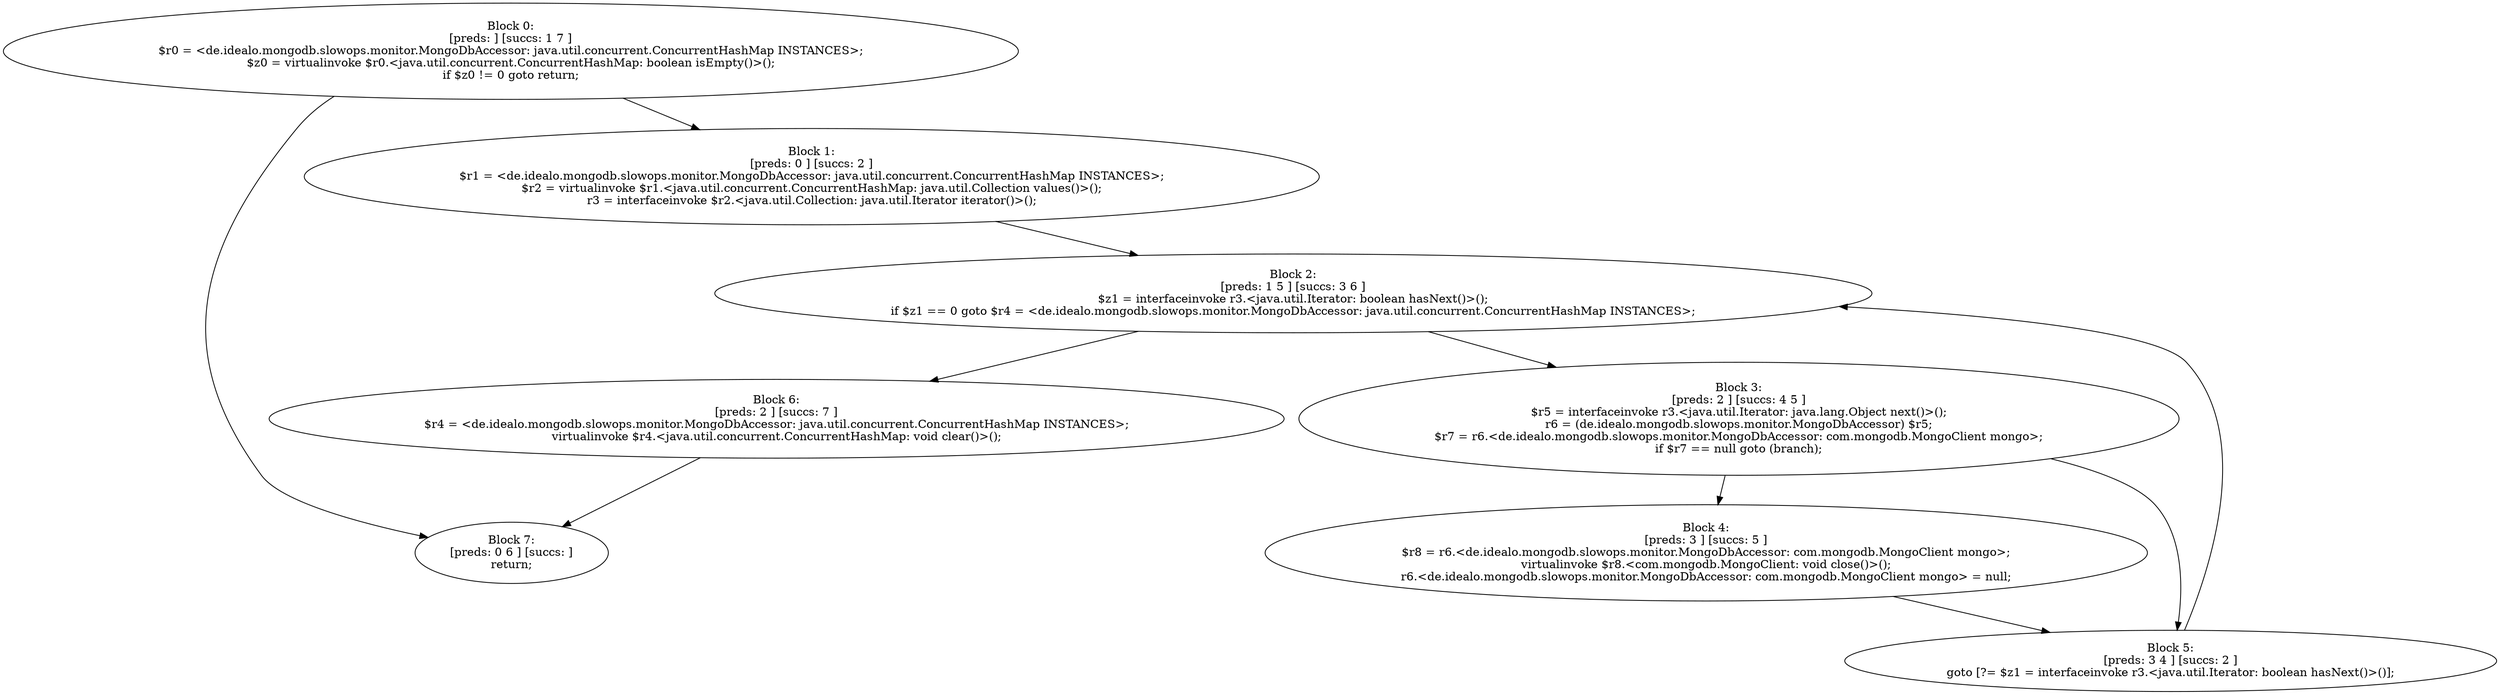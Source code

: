 digraph "unitGraph" {
    "Block 0:
[preds: ] [succs: 1 7 ]
$r0 = <de.idealo.mongodb.slowops.monitor.MongoDbAccessor: java.util.concurrent.ConcurrentHashMap INSTANCES>;
$z0 = virtualinvoke $r0.<java.util.concurrent.ConcurrentHashMap: boolean isEmpty()>();
if $z0 != 0 goto return;
"
    "Block 1:
[preds: 0 ] [succs: 2 ]
$r1 = <de.idealo.mongodb.slowops.monitor.MongoDbAccessor: java.util.concurrent.ConcurrentHashMap INSTANCES>;
$r2 = virtualinvoke $r1.<java.util.concurrent.ConcurrentHashMap: java.util.Collection values()>();
r3 = interfaceinvoke $r2.<java.util.Collection: java.util.Iterator iterator()>();
"
    "Block 2:
[preds: 1 5 ] [succs: 3 6 ]
$z1 = interfaceinvoke r3.<java.util.Iterator: boolean hasNext()>();
if $z1 == 0 goto $r4 = <de.idealo.mongodb.slowops.monitor.MongoDbAccessor: java.util.concurrent.ConcurrentHashMap INSTANCES>;
"
    "Block 3:
[preds: 2 ] [succs: 4 5 ]
$r5 = interfaceinvoke r3.<java.util.Iterator: java.lang.Object next()>();
r6 = (de.idealo.mongodb.slowops.monitor.MongoDbAccessor) $r5;
$r7 = r6.<de.idealo.mongodb.slowops.monitor.MongoDbAccessor: com.mongodb.MongoClient mongo>;
if $r7 == null goto (branch);
"
    "Block 4:
[preds: 3 ] [succs: 5 ]
$r8 = r6.<de.idealo.mongodb.slowops.monitor.MongoDbAccessor: com.mongodb.MongoClient mongo>;
virtualinvoke $r8.<com.mongodb.MongoClient: void close()>();
r6.<de.idealo.mongodb.slowops.monitor.MongoDbAccessor: com.mongodb.MongoClient mongo> = null;
"
    "Block 5:
[preds: 3 4 ] [succs: 2 ]
goto [?= $z1 = interfaceinvoke r3.<java.util.Iterator: boolean hasNext()>()];
"
    "Block 6:
[preds: 2 ] [succs: 7 ]
$r4 = <de.idealo.mongodb.slowops.monitor.MongoDbAccessor: java.util.concurrent.ConcurrentHashMap INSTANCES>;
virtualinvoke $r4.<java.util.concurrent.ConcurrentHashMap: void clear()>();
"
    "Block 7:
[preds: 0 6 ] [succs: ]
return;
"
    "Block 0:
[preds: ] [succs: 1 7 ]
$r0 = <de.idealo.mongodb.slowops.monitor.MongoDbAccessor: java.util.concurrent.ConcurrentHashMap INSTANCES>;
$z0 = virtualinvoke $r0.<java.util.concurrent.ConcurrentHashMap: boolean isEmpty()>();
if $z0 != 0 goto return;
"->"Block 1:
[preds: 0 ] [succs: 2 ]
$r1 = <de.idealo.mongodb.slowops.monitor.MongoDbAccessor: java.util.concurrent.ConcurrentHashMap INSTANCES>;
$r2 = virtualinvoke $r1.<java.util.concurrent.ConcurrentHashMap: java.util.Collection values()>();
r3 = interfaceinvoke $r2.<java.util.Collection: java.util.Iterator iterator()>();
";
    "Block 0:
[preds: ] [succs: 1 7 ]
$r0 = <de.idealo.mongodb.slowops.monitor.MongoDbAccessor: java.util.concurrent.ConcurrentHashMap INSTANCES>;
$z0 = virtualinvoke $r0.<java.util.concurrent.ConcurrentHashMap: boolean isEmpty()>();
if $z0 != 0 goto return;
"->"Block 7:
[preds: 0 6 ] [succs: ]
return;
";
    "Block 1:
[preds: 0 ] [succs: 2 ]
$r1 = <de.idealo.mongodb.slowops.monitor.MongoDbAccessor: java.util.concurrent.ConcurrentHashMap INSTANCES>;
$r2 = virtualinvoke $r1.<java.util.concurrent.ConcurrentHashMap: java.util.Collection values()>();
r3 = interfaceinvoke $r2.<java.util.Collection: java.util.Iterator iterator()>();
"->"Block 2:
[preds: 1 5 ] [succs: 3 6 ]
$z1 = interfaceinvoke r3.<java.util.Iterator: boolean hasNext()>();
if $z1 == 0 goto $r4 = <de.idealo.mongodb.slowops.monitor.MongoDbAccessor: java.util.concurrent.ConcurrentHashMap INSTANCES>;
";
    "Block 2:
[preds: 1 5 ] [succs: 3 6 ]
$z1 = interfaceinvoke r3.<java.util.Iterator: boolean hasNext()>();
if $z1 == 0 goto $r4 = <de.idealo.mongodb.slowops.monitor.MongoDbAccessor: java.util.concurrent.ConcurrentHashMap INSTANCES>;
"->"Block 3:
[preds: 2 ] [succs: 4 5 ]
$r5 = interfaceinvoke r3.<java.util.Iterator: java.lang.Object next()>();
r6 = (de.idealo.mongodb.slowops.monitor.MongoDbAccessor) $r5;
$r7 = r6.<de.idealo.mongodb.slowops.monitor.MongoDbAccessor: com.mongodb.MongoClient mongo>;
if $r7 == null goto (branch);
";
    "Block 2:
[preds: 1 5 ] [succs: 3 6 ]
$z1 = interfaceinvoke r3.<java.util.Iterator: boolean hasNext()>();
if $z1 == 0 goto $r4 = <de.idealo.mongodb.slowops.monitor.MongoDbAccessor: java.util.concurrent.ConcurrentHashMap INSTANCES>;
"->"Block 6:
[preds: 2 ] [succs: 7 ]
$r4 = <de.idealo.mongodb.slowops.monitor.MongoDbAccessor: java.util.concurrent.ConcurrentHashMap INSTANCES>;
virtualinvoke $r4.<java.util.concurrent.ConcurrentHashMap: void clear()>();
";
    "Block 3:
[preds: 2 ] [succs: 4 5 ]
$r5 = interfaceinvoke r3.<java.util.Iterator: java.lang.Object next()>();
r6 = (de.idealo.mongodb.slowops.monitor.MongoDbAccessor) $r5;
$r7 = r6.<de.idealo.mongodb.slowops.monitor.MongoDbAccessor: com.mongodb.MongoClient mongo>;
if $r7 == null goto (branch);
"->"Block 4:
[preds: 3 ] [succs: 5 ]
$r8 = r6.<de.idealo.mongodb.slowops.monitor.MongoDbAccessor: com.mongodb.MongoClient mongo>;
virtualinvoke $r8.<com.mongodb.MongoClient: void close()>();
r6.<de.idealo.mongodb.slowops.monitor.MongoDbAccessor: com.mongodb.MongoClient mongo> = null;
";
    "Block 3:
[preds: 2 ] [succs: 4 5 ]
$r5 = interfaceinvoke r3.<java.util.Iterator: java.lang.Object next()>();
r6 = (de.idealo.mongodb.slowops.monitor.MongoDbAccessor) $r5;
$r7 = r6.<de.idealo.mongodb.slowops.monitor.MongoDbAccessor: com.mongodb.MongoClient mongo>;
if $r7 == null goto (branch);
"->"Block 5:
[preds: 3 4 ] [succs: 2 ]
goto [?= $z1 = interfaceinvoke r3.<java.util.Iterator: boolean hasNext()>()];
";
    "Block 4:
[preds: 3 ] [succs: 5 ]
$r8 = r6.<de.idealo.mongodb.slowops.monitor.MongoDbAccessor: com.mongodb.MongoClient mongo>;
virtualinvoke $r8.<com.mongodb.MongoClient: void close()>();
r6.<de.idealo.mongodb.slowops.monitor.MongoDbAccessor: com.mongodb.MongoClient mongo> = null;
"->"Block 5:
[preds: 3 4 ] [succs: 2 ]
goto [?= $z1 = interfaceinvoke r3.<java.util.Iterator: boolean hasNext()>()];
";
    "Block 5:
[preds: 3 4 ] [succs: 2 ]
goto [?= $z1 = interfaceinvoke r3.<java.util.Iterator: boolean hasNext()>()];
"->"Block 2:
[preds: 1 5 ] [succs: 3 6 ]
$z1 = interfaceinvoke r3.<java.util.Iterator: boolean hasNext()>();
if $z1 == 0 goto $r4 = <de.idealo.mongodb.slowops.monitor.MongoDbAccessor: java.util.concurrent.ConcurrentHashMap INSTANCES>;
";
    "Block 6:
[preds: 2 ] [succs: 7 ]
$r4 = <de.idealo.mongodb.slowops.monitor.MongoDbAccessor: java.util.concurrent.ConcurrentHashMap INSTANCES>;
virtualinvoke $r4.<java.util.concurrent.ConcurrentHashMap: void clear()>();
"->"Block 7:
[preds: 0 6 ] [succs: ]
return;
";
}
